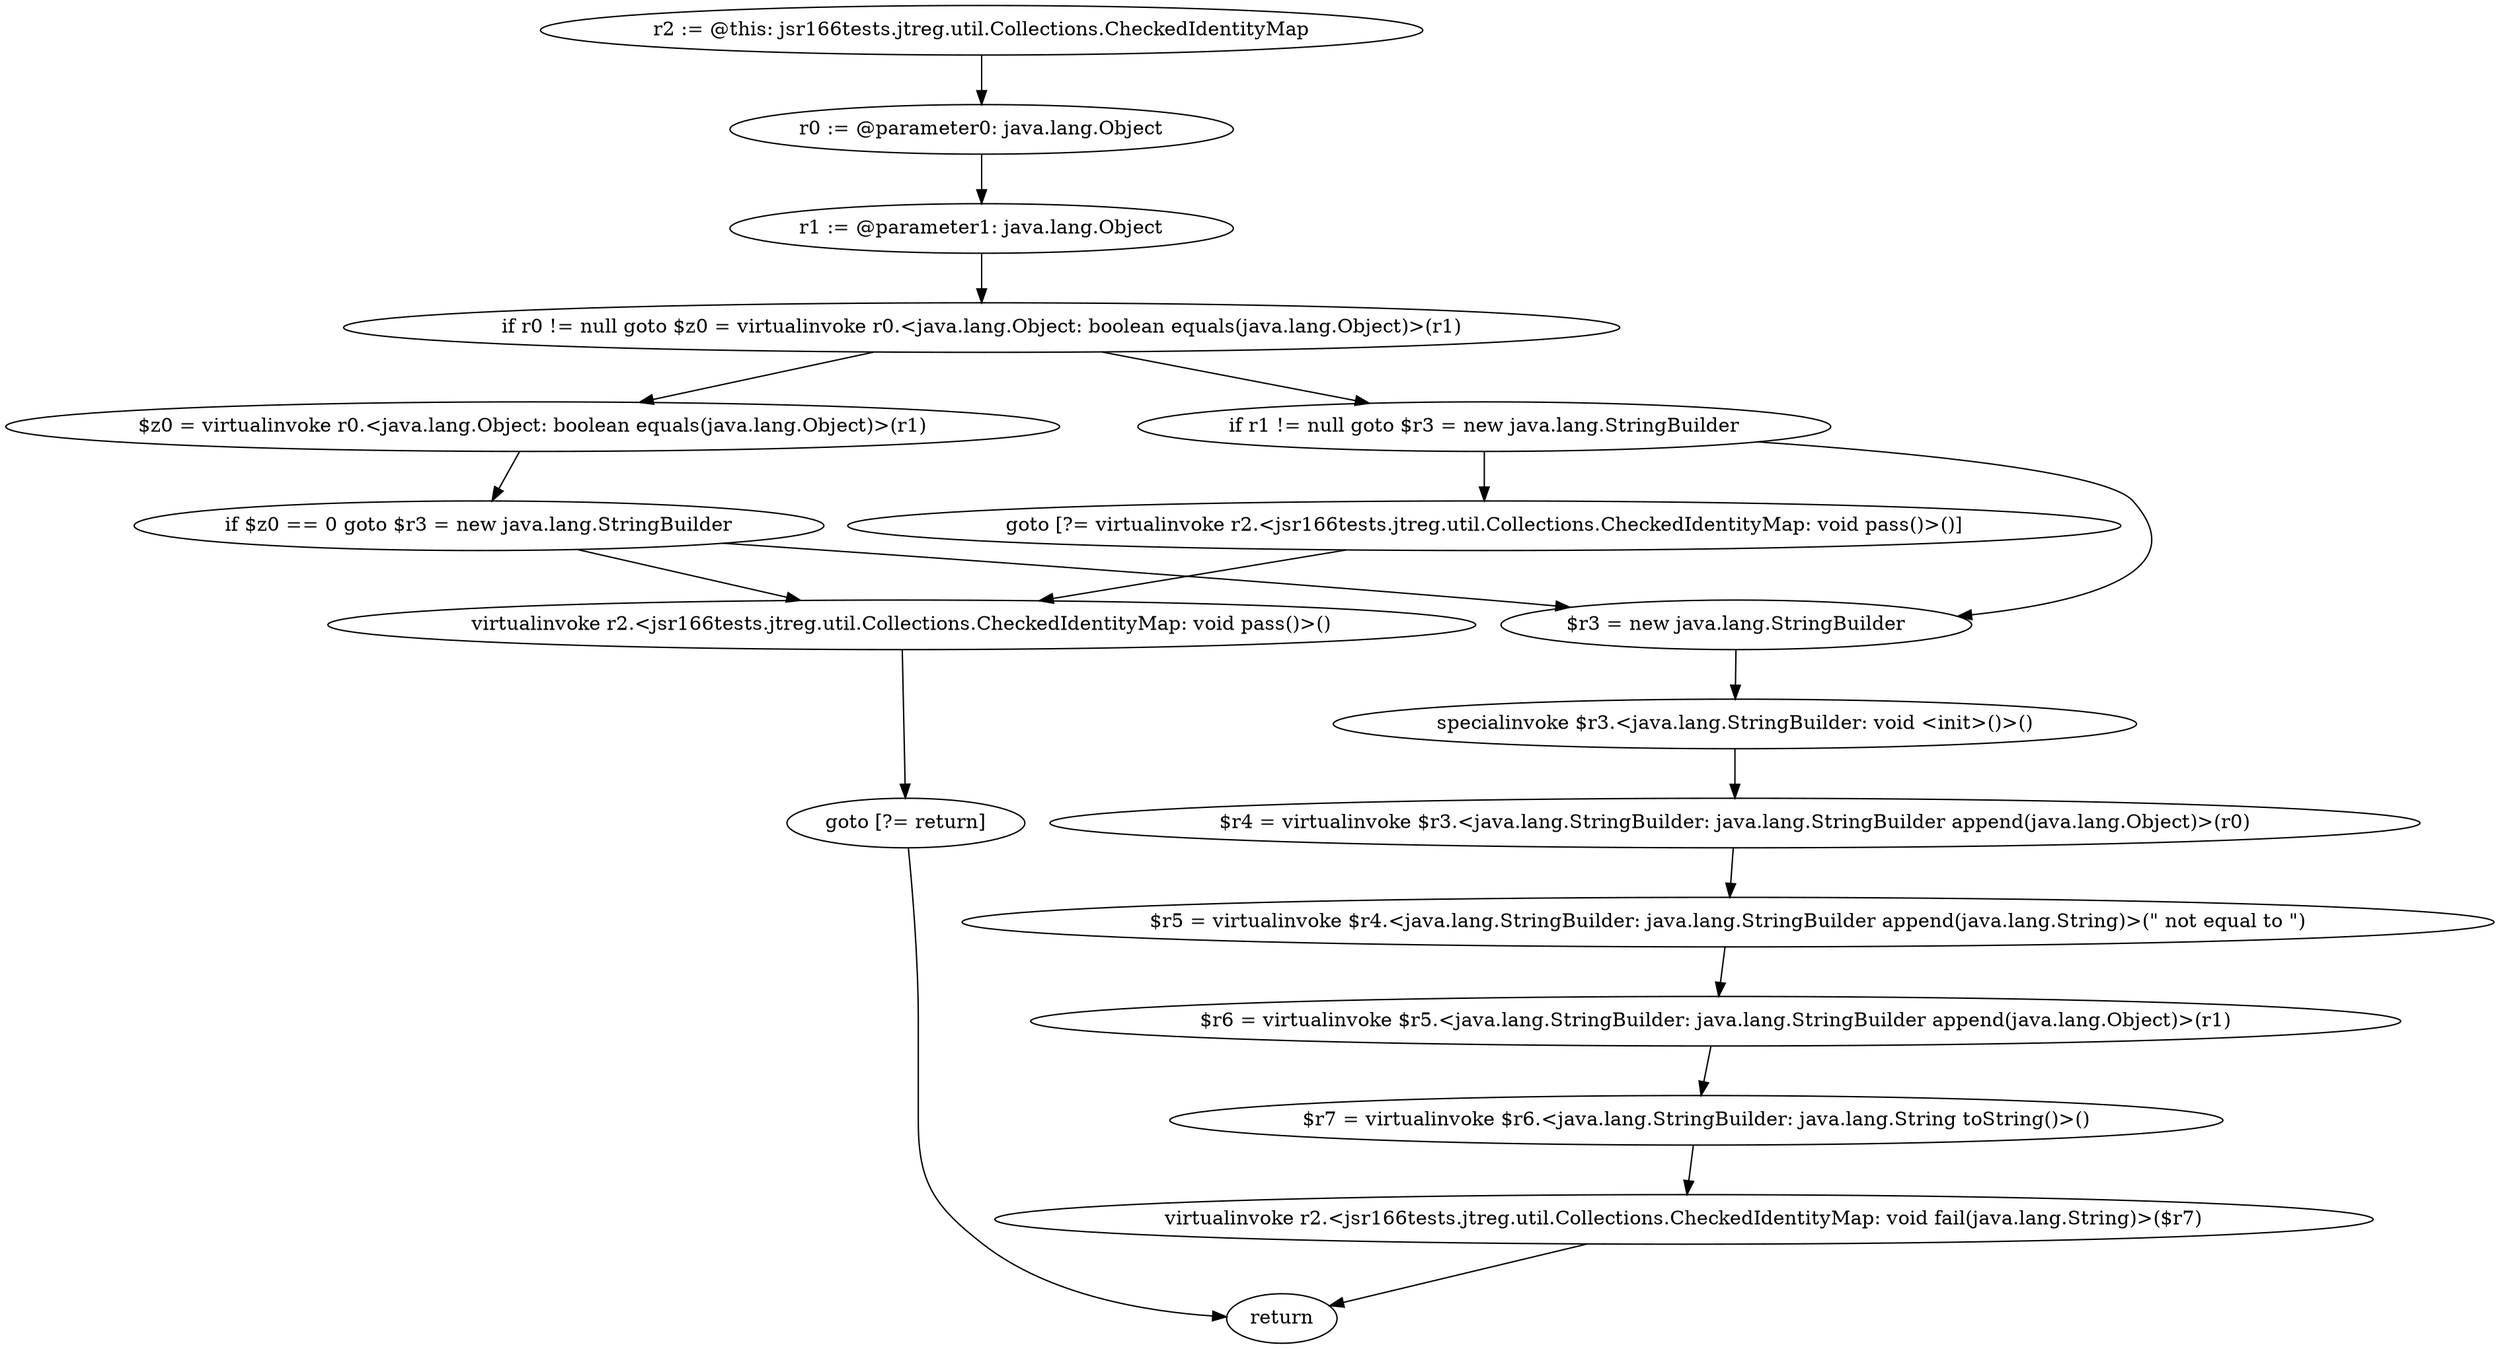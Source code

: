 digraph "unitGraph" {
    "r2 := @this: jsr166tests.jtreg.util.Collections.CheckedIdentityMap"
    "r0 := @parameter0: java.lang.Object"
    "r1 := @parameter1: java.lang.Object"
    "if r0 != null goto $z0 = virtualinvoke r0.<java.lang.Object: boolean equals(java.lang.Object)>(r1)"
    "if r1 != null goto $r3 = new java.lang.StringBuilder"
    "goto [?= virtualinvoke r2.<jsr166tests.jtreg.util.Collections.CheckedIdentityMap: void pass()>()]"
    "$z0 = virtualinvoke r0.<java.lang.Object: boolean equals(java.lang.Object)>(r1)"
    "if $z0 == 0 goto $r3 = new java.lang.StringBuilder"
    "virtualinvoke r2.<jsr166tests.jtreg.util.Collections.CheckedIdentityMap: void pass()>()"
    "goto [?= return]"
    "$r3 = new java.lang.StringBuilder"
    "specialinvoke $r3.<java.lang.StringBuilder: void <init>()>()"
    "$r4 = virtualinvoke $r3.<java.lang.StringBuilder: java.lang.StringBuilder append(java.lang.Object)>(r0)"
    "$r5 = virtualinvoke $r4.<java.lang.StringBuilder: java.lang.StringBuilder append(java.lang.String)>(\" not equal to \")"
    "$r6 = virtualinvoke $r5.<java.lang.StringBuilder: java.lang.StringBuilder append(java.lang.Object)>(r1)"
    "$r7 = virtualinvoke $r6.<java.lang.StringBuilder: java.lang.String toString()>()"
    "virtualinvoke r2.<jsr166tests.jtreg.util.Collections.CheckedIdentityMap: void fail(java.lang.String)>($r7)"
    "return"
    "r2 := @this: jsr166tests.jtreg.util.Collections.CheckedIdentityMap"->"r0 := @parameter0: java.lang.Object";
    "r0 := @parameter0: java.lang.Object"->"r1 := @parameter1: java.lang.Object";
    "r1 := @parameter1: java.lang.Object"->"if r0 != null goto $z0 = virtualinvoke r0.<java.lang.Object: boolean equals(java.lang.Object)>(r1)";
    "if r0 != null goto $z0 = virtualinvoke r0.<java.lang.Object: boolean equals(java.lang.Object)>(r1)"->"if r1 != null goto $r3 = new java.lang.StringBuilder";
    "if r0 != null goto $z0 = virtualinvoke r0.<java.lang.Object: boolean equals(java.lang.Object)>(r1)"->"$z0 = virtualinvoke r0.<java.lang.Object: boolean equals(java.lang.Object)>(r1)";
    "if r1 != null goto $r3 = new java.lang.StringBuilder"->"goto [?= virtualinvoke r2.<jsr166tests.jtreg.util.Collections.CheckedIdentityMap: void pass()>()]";
    "if r1 != null goto $r3 = new java.lang.StringBuilder"->"$r3 = new java.lang.StringBuilder";
    "goto [?= virtualinvoke r2.<jsr166tests.jtreg.util.Collections.CheckedIdentityMap: void pass()>()]"->"virtualinvoke r2.<jsr166tests.jtreg.util.Collections.CheckedIdentityMap: void pass()>()";
    "$z0 = virtualinvoke r0.<java.lang.Object: boolean equals(java.lang.Object)>(r1)"->"if $z0 == 0 goto $r3 = new java.lang.StringBuilder";
    "if $z0 == 0 goto $r3 = new java.lang.StringBuilder"->"virtualinvoke r2.<jsr166tests.jtreg.util.Collections.CheckedIdentityMap: void pass()>()";
    "if $z0 == 0 goto $r3 = new java.lang.StringBuilder"->"$r3 = new java.lang.StringBuilder";
    "virtualinvoke r2.<jsr166tests.jtreg.util.Collections.CheckedIdentityMap: void pass()>()"->"goto [?= return]";
    "goto [?= return]"->"return";
    "$r3 = new java.lang.StringBuilder"->"specialinvoke $r3.<java.lang.StringBuilder: void <init>()>()";
    "specialinvoke $r3.<java.lang.StringBuilder: void <init>()>()"->"$r4 = virtualinvoke $r3.<java.lang.StringBuilder: java.lang.StringBuilder append(java.lang.Object)>(r0)";
    "$r4 = virtualinvoke $r3.<java.lang.StringBuilder: java.lang.StringBuilder append(java.lang.Object)>(r0)"->"$r5 = virtualinvoke $r4.<java.lang.StringBuilder: java.lang.StringBuilder append(java.lang.String)>(\" not equal to \")";
    "$r5 = virtualinvoke $r4.<java.lang.StringBuilder: java.lang.StringBuilder append(java.lang.String)>(\" not equal to \")"->"$r6 = virtualinvoke $r5.<java.lang.StringBuilder: java.lang.StringBuilder append(java.lang.Object)>(r1)";
    "$r6 = virtualinvoke $r5.<java.lang.StringBuilder: java.lang.StringBuilder append(java.lang.Object)>(r1)"->"$r7 = virtualinvoke $r6.<java.lang.StringBuilder: java.lang.String toString()>()";
    "$r7 = virtualinvoke $r6.<java.lang.StringBuilder: java.lang.String toString()>()"->"virtualinvoke r2.<jsr166tests.jtreg.util.Collections.CheckedIdentityMap: void fail(java.lang.String)>($r7)";
    "virtualinvoke r2.<jsr166tests.jtreg.util.Collections.CheckedIdentityMap: void fail(java.lang.String)>($r7)"->"return";
}
